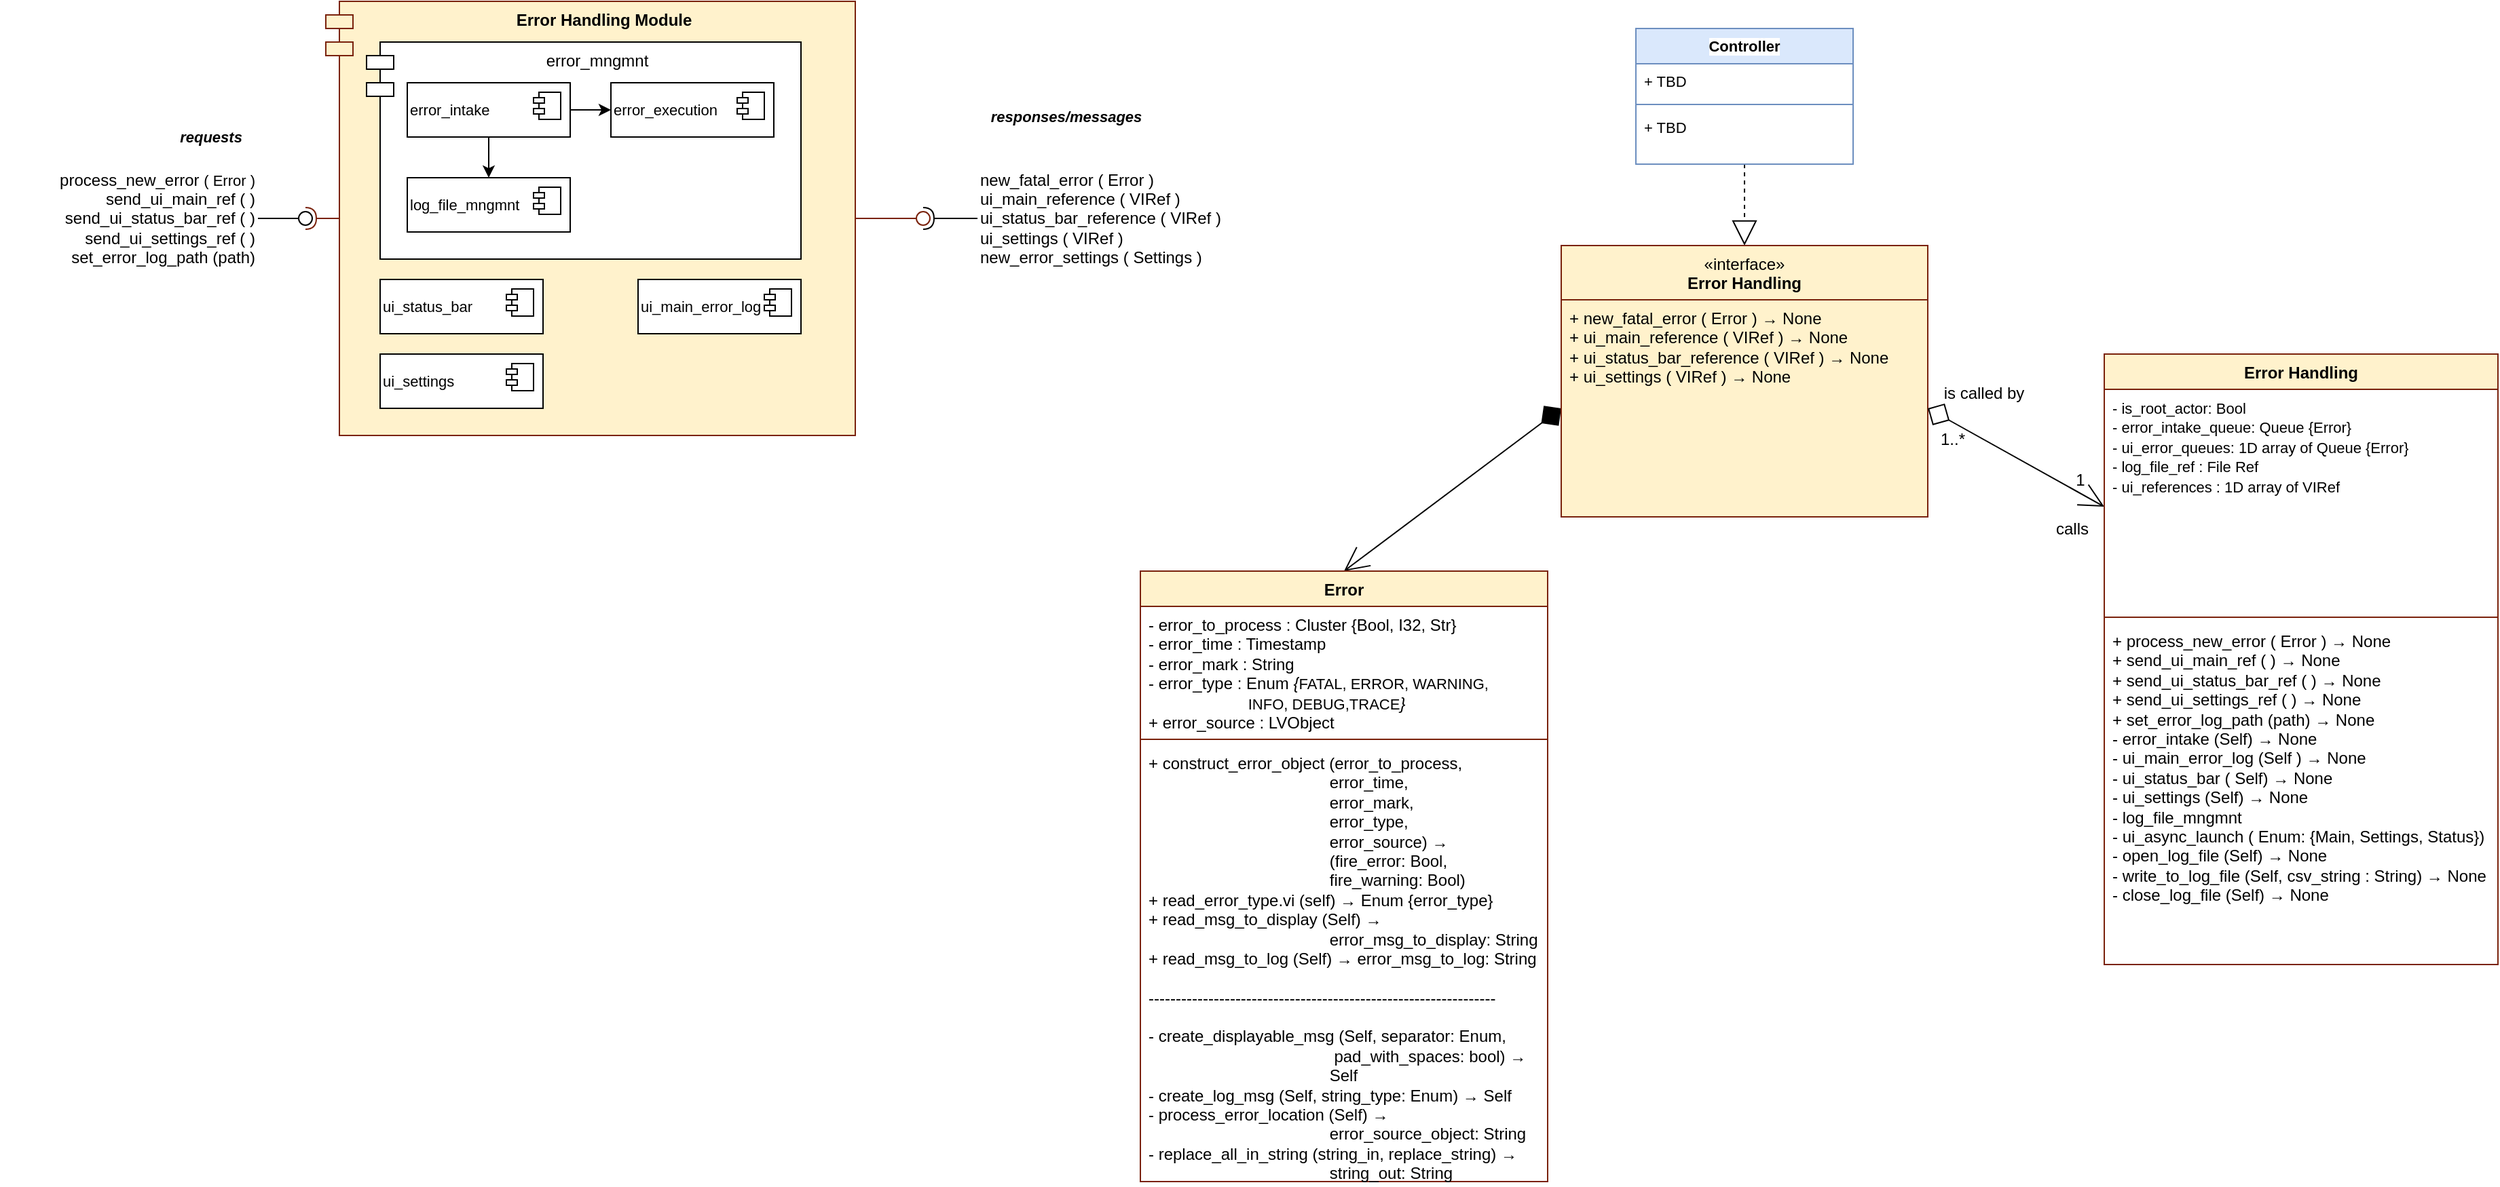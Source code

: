 <mxfile version="26.0.3">
  <diagram name="Page-1" id="v6uyenpPt0AhzXrct-F_">
    <mxGraphModel dx="1718" dy="580" grid="1" gridSize="10" guides="1" tooltips="1" connect="1" arrows="1" fold="1" page="1" pageScale="1" pageWidth="827" pageHeight="1169" math="0" shadow="0">
      <root>
        <mxCell id="0" />
        <mxCell id="1" parent="0" />
        <mxCell id="4-AjSyIpDvZ882Wc-98p-6" style="rounded=0;orthogonalLoop=1;jettySize=auto;html=1;exitX=0.5;exitY=0;exitDx=0;exitDy=0;entryX=0;entryY=0.5;entryDx=0;entryDy=0;endArrow=diamond;endFill=1;endSize=16;startArrow=open;startFill=0;startSize=16;" parent="1" source="4-AjSyIpDvZ882Wc-98p-1" target="4-AjSyIpDvZ882Wc-98p-10" edge="1">
          <mxGeometry relative="1" as="geometry">
            <mxPoint x="254" y="270" as="targetPoint" />
          </mxGeometry>
        </mxCell>
        <mxCell id="4-AjSyIpDvZ882Wc-98p-1" value="Error" style="swimlane;fontStyle=1;align=center;verticalAlign=top;childLayout=stackLayout;horizontal=1;startSize=26;horizontalStack=0;resizeParent=1;resizeParentMax=0;resizeLast=0;collapsible=1;marginBottom=0;whiteSpace=wrap;html=1;fillColor=#FFF2CC;strokeColor=#7A220C;" parent="1" vertex="1">
          <mxGeometry x="40" y="440" width="300" height="450" as="geometry" />
        </mxCell>
        <mxCell id="4-AjSyIpDvZ882Wc-98p-2" value="- error_to_process : Cluster {Bool, I32, Str}&lt;div&gt;- error_time : Timestamp&lt;/div&gt;&lt;div&gt;- error_mark : String&lt;/div&gt;&lt;div&gt;- error_type : Enum &lt;i&gt;{&lt;/i&gt;&lt;span style=&quot;font-size: 11px; text-wrap-mode: nowrap; background-color: rgb(255, 255, 255);&quot;&gt;FATAL, ERROR, WARNING,&amp;nbsp;&lt;/span&gt;&lt;/div&gt;&lt;div&gt;&lt;span style=&quot;font-size: 11px; text-wrap-mode: nowrap; background-color: rgb(255, 255, 255);&quot;&gt;&lt;span style=&quot;white-space: pre;&quot;&gt;&#x9;&lt;/span&gt;&lt;span style=&quot;white-space: pre;&quot;&gt;&#x9;&lt;/span&gt;&lt;span style=&quot;white-space: pre;&quot;&gt;&#x9;&lt;/span&gt;INFO, DEBUG,TRACE&lt;/span&gt;&lt;i&gt;}&lt;/i&gt;&lt;/div&gt;&lt;div&gt;+ error_source : LVObject&lt;/div&gt;" style="text;strokeColor=none;fillColor=none;align=left;verticalAlign=top;spacingLeft=4;spacingRight=4;overflow=hidden;rotatable=0;points=[[0,0.5],[1,0.5]];portConstraint=eastwest;whiteSpace=wrap;html=1;" parent="4-AjSyIpDvZ882Wc-98p-1" vertex="1">
          <mxGeometry y="26" width="300" height="94" as="geometry" />
        </mxCell>
        <mxCell id="4-AjSyIpDvZ882Wc-98p-3" value="" style="line;strokeWidth=1;fillColor=none;align=left;verticalAlign=middle;spacingTop=-1;spacingLeft=3;spacingRight=3;rotatable=0;labelPosition=right;points=[];portConstraint=eastwest;strokeColor=inherit;" parent="4-AjSyIpDvZ882Wc-98p-1" vertex="1">
          <mxGeometry y="120" width="300" height="8" as="geometry" />
        </mxCell>
        <mxCell id="4-AjSyIpDvZ882Wc-98p-4" value="&lt;div&gt;&lt;span style=&quot;background-color: initial;&quot;&gt;+ construct_error_object (error_to_process,&amp;nbsp;&lt;/span&gt;&lt;/div&gt;&lt;div&gt;&lt;span style=&quot;white-space: pre;&quot;&gt;&#x9;&lt;/span&gt;&lt;span style=&quot;white-space: pre;&quot;&gt;&#x9;&lt;/span&gt;&lt;span style=&quot;white-space: pre;&quot;&gt;&#x9;&lt;/span&gt;&lt;span style=&quot;white-space: pre;&quot;&gt;&#x9;&lt;/span&gt;&lt;span style=&quot;white-space: pre;&quot;&gt;&#x9;&lt;/span&gt;error_time,&lt;br&gt;&lt;/div&gt;&lt;div&gt;&lt;span style=&quot;white-space: pre;&quot;&gt;&#x9;&lt;/span&gt;&lt;span style=&quot;white-space: pre;&quot;&gt;&#x9;&lt;/span&gt;&lt;span style=&quot;white-space: pre;&quot;&gt;&#x9;&lt;/span&gt;&lt;span style=&quot;white-space: pre;&quot;&gt;&#x9;&lt;/span&gt;&lt;span style=&quot;white-space: pre;&quot;&gt;&#x9;&lt;/span&gt;error_mark,&lt;br&gt;&lt;/div&gt;&lt;div&gt;&lt;span style=&quot;white-space: pre;&quot;&gt;&#x9;&lt;/span&gt;&lt;span style=&quot;white-space: pre;&quot;&gt;&#x9;&lt;/span&gt;&lt;span style=&quot;white-space: pre;&quot;&gt;&#x9;&lt;/span&gt;&lt;span style=&quot;white-space: pre;&quot;&gt;&#x9;&lt;/span&gt;&lt;span style=&quot;white-space: pre;&quot;&gt;&#x9;&lt;/span&gt;error_type,&lt;br&gt;&lt;/div&gt;&lt;div&gt;&lt;span style=&quot;white-space: pre;&quot;&gt;&#x9;&lt;/span&gt;&lt;span style=&quot;white-space: pre;&quot;&gt;&#x9;&lt;/span&gt;&lt;span style=&quot;white-space: pre;&quot;&gt;&#x9;&lt;/span&gt;&lt;span style=&quot;white-space: pre;&quot;&gt;&#x9;&lt;/span&gt;&lt;span style=&quot;white-space: pre;&quot;&gt;&#x9;&lt;/span&gt;error_source)&amp;nbsp;&lt;span style=&quot;background-color: initial;&quot;&gt;→&lt;/span&gt;&lt;/div&gt;&lt;div&gt;&lt;span style=&quot;white-space: pre;&quot;&gt;&#x9;&lt;/span&gt;&lt;span style=&quot;white-space: pre;&quot;&gt;&#x9;&lt;/span&gt;&lt;span style=&quot;white-space: pre;&quot;&gt;&#x9;&lt;/span&gt;&lt;span style=&quot;white-space: pre;&quot;&gt;&#x9;&lt;/span&gt;&lt;span style=&quot;white-space: pre;&quot;&gt;&#x9;&lt;/span&gt;(fire_error: Bool,&lt;/div&gt;&lt;div&gt;&lt;span style=&quot;white-space: pre;&quot;&gt;&#x9;&lt;/span&gt;&lt;span style=&quot;white-space: pre;&quot;&gt;&#x9;&lt;/span&gt;&lt;span style=&quot;white-space: pre;&quot;&gt;&#x9;&lt;/span&gt;&lt;span style=&quot;white-space: pre;&quot;&gt;&#x9;&lt;/span&gt;&lt;span style=&quot;white-space: pre;&quot;&gt;&#x9;&lt;/span&gt;fire_warning: Bool)&lt;/div&gt;&lt;div&gt;+ read_error_type.vi (self) → Enum&amp;nbsp;{error_type}&lt;/div&gt;&lt;div&gt;+&amp;nbsp;read_msg_to_display (Self) →&lt;/div&gt;&lt;div&gt;&lt;span style=&quot;white-space: pre;&quot;&gt;&#x9;&lt;/span&gt;&lt;span style=&quot;white-space: pre;&quot;&gt;&#x9;&lt;/span&gt;&lt;span style=&quot;white-space: pre;&quot;&gt;&#x9;&lt;/span&gt;&lt;span style=&quot;white-space: pre;&quot;&gt;&#x9;&lt;/span&gt;&lt;span style=&quot;white-space: pre;&quot;&gt;&#x9;&lt;/span&gt;error_msg_to_display: String&lt;/div&gt;&lt;div&gt;+ read_msg_to_log (Self) → error_msg_to_log: String&lt;/div&gt;&lt;div&gt;&lt;br&gt;&lt;/div&gt;&lt;div&gt;----------------------------------------------------------------&lt;/div&gt;&lt;div&gt;&lt;br&gt;&lt;/div&gt;&lt;div&gt;-&amp;nbsp;create_displayable_msg (Self, separator: Enum,&lt;/div&gt;&lt;div&gt;&lt;span style=&quot;white-space: pre;&quot;&gt;&#x9;&lt;/span&gt;&lt;span style=&quot;white-space: pre;&quot;&gt;&#x9;&lt;/span&gt;&lt;span style=&quot;white-space: pre;&quot;&gt;&#x9;&lt;/span&gt;&lt;span style=&quot;white-space: pre;&quot;&gt;&#x9;&lt;/span&gt;&lt;span style=&quot;white-space: pre;&quot;&gt;&#x9;&lt;/span&gt;&amp;nbsp;pad_with_spaces: bool)&amp;nbsp;&lt;span style=&quot;background-color: initial;&quot;&gt;→&lt;/span&gt;&lt;/div&gt;&lt;div&gt;&lt;span style=&quot;background-color: initial;&quot;&gt;&lt;span style=&quot;white-space: pre;&quot;&gt;&#x9;&lt;/span&gt;&lt;span style=&quot;white-space: pre;&quot;&gt;&#x9;&lt;/span&gt;&lt;span style=&quot;white-space: pre;&quot;&gt;&#x9;&lt;/span&gt;&lt;span style=&quot;white-space: pre;&quot;&gt;&#x9;&lt;/span&gt;&lt;span style=&quot;white-space: pre;&quot;&gt;&#x9;&lt;/span&gt;Self&lt;/span&gt;&lt;/div&gt;&lt;div&gt;-&amp;nbsp;create_log_msg (Self, string_type: Enum) → Self&lt;/div&gt;&lt;div&gt;- process_error_location (Self) →&lt;/div&gt;&lt;div&gt;&lt;span style=&quot;white-space: pre;&quot;&gt;&#x9;&lt;/span&gt;&lt;span style=&quot;white-space: pre;&quot;&gt;&#x9;&lt;/span&gt;&lt;span style=&quot;white-space: pre;&quot;&gt;&#x9;&lt;/span&gt;&lt;span style=&quot;white-space: pre;&quot;&gt;&#x9;&lt;/span&gt;&lt;span style=&quot;white-space: pre;&quot;&gt;&#x9;&lt;/span&gt;error_source_object: String&lt;/div&gt;&lt;div&gt;- replace_all_in_string (string_in, replace_string)&amp;nbsp;&lt;span style=&quot;background-color: initial;&quot;&gt;→&lt;/span&gt;&lt;/div&gt;&lt;div&gt;&lt;span style=&quot;background-color: initial;&quot;&gt;&lt;span style=&quot;white-space: pre;&quot;&gt;&#x9;&lt;/span&gt;&lt;span style=&quot;white-space: pre;&quot;&gt;&#x9;&lt;/span&gt;&lt;span style=&quot;white-space: pre;&quot;&gt;&#x9;&lt;/span&gt;&lt;span style=&quot;white-space: pre;&quot;&gt;&#x9;&lt;/span&gt;&lt;span style=&quot;white-space: pre;&quot;&gt;&#x9;&lt;/span&gt;string_out: String&lt;/span&gt;&lt;/div&gt;&lt;div&gt;&lt;br&gt;&lt;/div&gt;&lt;div&gt;&lt;br&gt;&lt;/div&gt;" style="text;strokeColor=none;fillColor=none;align=left;verticalAlign=top;spacingLeft=4;spacingRight=4;overflow=hidden;rotatable=0;points=[[0,0.5],[1,0.5]];portConstraint=eastwest;whiteSpace=wrap;html=1;" parent="4-AjSyIpDvZ882Wc-98p-1" vertex="1">
          <mxGeometry y="128" width="300" height="322" as="geometry" />
        </mxCell>
        <mxCell id="4-AjSyIpDvZ882Wc-98p-85" style="edgeStyle=none;shape=connector;rounded=0;orthogonalLoop=1;jettySize=auto;html=1;strokeColor=default;align=center;verticalAlign=middle;fontFamily=Helvetica;fontSize=11;fontColor=default;labelBackgroundColor=default;endArrow=block;endFill=0;endSize=16;entryX=0.5;entryY=0;entryDx=0;entryDy=0;dashed=1;exitX=0.5;exitY=1;exitDx=0;exitDy=0;" parent="1" source="4-AjSyIpDvZ882Wc-98p-81" target="4-AjSyIpDvZ882Wc-98p-7" edge="1">
          <mxGeometry relative="1" as="geometry">
            <mxPoint x="250" y="60" as="targetPoint" />
          </mxGeometry>
        </mxCell>
        <mxCell id="4-AjSyIpDvZ882Wc-98p-7" value="&lt;span style=&quot;font-weight: 400;&quot;&gt;«interface»&lt;/span&gt;&lt;br style=&quot;font-weight: 400;&quot;&gt;&lt;b&gt;Error Handling&lt;/b&gt;" style="swimlane;fontStyle=1;align=center;verticalAlign=top;childLayout=stackLayout;horizontal=1;startSize=40;horizontalStack=0;resizeParent=1;resizeParentMax=0;resizeLast=0;collapsible=1;marginBottom=0;whiteSpace=wrap;html=1;strokeColor=#7A220C;fillColor=#fff2cc;" parent="1" vertex="1">
          <mxGeometry x="350" y="200" width="270" height="200" as="geometry" />
        </mxCell>
        <mxCell id="4-AjSyIpDvZ882Wc-98p-10" value="+ new_fatal_error ( Error ) → None&lt;div&gt;+ ui_main_reference ( VIRef ) → None&lt;/div&gt;&lt;div&gt;+ ui_status_bar_reference&lt;span style=&quot;background-color: initial;&quot;&gt;&amp;nbsp;&lt;/span&gt;&lt;span style=&quot;background-color: initial;&quot;&gt;( VIRef ) → None&lt;/span&gt;&lt;/div&gt;&lt;div&gt;+&amp;nbsp;&lt;span style=&quot;background-color: initial;&quot;&gt;ui_settings&lt;/span&gt;&lt;span style=&quot;background-color: initial;&quot;&gt;&amp;nbsp;&lt;/span&gt;&lt;span style=&quot;background-color: initial;&quot;&gt;( VIRef ) → None&lt;/span&gt;&lt;/div&gt;" style="text;strokeColor=#7A220C;fillColor=#fff2cc;align=left;verticalAlign=top;spacingLeft=4;spacingRight=4;overflow=hidden;rotatable=0;points=[[0,0.5],[1,0.5]];portConstraint=eastwest;whiteSpace=wrap;html=1;" parent="4-AjSyIpDvZ882Wc-98p-7" vertex="1">
          <mxGeometry y="40" width="270" height="160" as="geometry" />
        </mxCell>
        <mxCell id="4-AjSyIpDvZ882Wc-98p-43" style="edgeStyle=none;shape=connector;rounded=0;orthogonalLoop=1;jettySize=auto;html=1;entryX=1;entryY=0.5;entryDx=0;entryDy=0;strokeColor=default;align=center;verticalAlign=middle;fontFamily=Helvetica;fontSize=11;fontColor=default;labelBackgroundColor=default;endArrow=diamond;endFill=0;exitX=0;exitY=0.25;exitDx=0;exitDy=0;endSize=16;startArrow=open;startFill=0;startSize=16;" parent="1" source="4-AjSyIpDvZ882Wc-98p-87" target="4-AjSyIpDvZ882Wc-98p-10" edge="1">
          <mxGeometry relative="1" as="geometry">
            <mxPoint x="600" y="333" as="sourcePoint" />
          </mxGeometry>
        </mxCell>
        <mxCell id="4-AjSyIpDvZ882Wc-98p-92" value="is called by" style="edgeLabel;html=1;align=center;verticalAlign=middle;resizable=0;points=[];strokeColor=#7A220C;spacingLeft=4;spacingRight=4;fontFamily=Helvetica;fontSize=12;fontColor=default;fillColor=#fff2cc;gradientColor=none;labelBackgroundColor=none;" parent="4-AjSyIpDvZ882Wc-98p-43" vertex="1" connectable="0">
          <mxGeometry x="0.833" y="-2" relative="1" as="geometry">
            <mxPoint x="29" y="-16" as="offset" />
          </mxGeometry>
        </mxCell>
        <mxCell id="4-AjSyIpDvZ882Wc-98p-93" value="1" style="edgeLabel;html=1;align=center;verticalAlign=middle;resizable=0;points=[];strokeColor=#7A220C;spacingLeft=4;spacingRight=4;fontFamily=Helvetica;fontSize=12;fontColor=default;fillColor=#fff2cc;gradientColor=none;labelBackgroundColor=none;" parent="4-AjSyIpDvZ882Wc-98p-43" vertex="1" connectable="0">
          <mxGeometry x="-0.878" y="1" relative="1" as="geometry">
            <mxPoint x="-10" y="-16" as="offset" />
          </mxGeometry>
        </mxCell>
        <mxCell id="4-AjSyIpDvZ882Wc-98p-94" value="calls" style="edgeLabel;html=1;align=center;verticalAlign=middle;resizable=0;points=[];strokeColor=#7A220C;spacingLeft=4;spacingRight=4;fontFamily=Helvetica;fontSize=12;fontColor=default;fillColor=#fff2cc;gradientColor=none;labelBackgroundColor=none;" parent="4-AjSyIpDvZ882Wc-98p-43" vertex="1" connectable="0">
          <mxGeometry x="-0.918" y="2" relative="1" as="geometry">
            <mxPoint x="-18" y="17" as="offset" />
          </mxGeometry>
        </mxCell>
        <mxCell id="4-AjSyIpDvZ882Wc-98p-95" value="1..*" style="edgeLabel;html=1;align=center;verticalAlign=middle;resizable=0;points=[];strokeColor=#7A220C;spacingLeft=4;spacingRight=4;fontFamily=Helvetica;fontSize=12;fontColor=default;fillColor=#fff2cc;gradientColor=none;labelBackgroundColor=none;" parent="4-AjSyIpDvZ882Wc-98p-43" vertex="1" connectable="0">
          <mxGeometry x="0.836" y="3" relative="1" as="geometry">
            <mxPoint x="8" y="14" as="offset" />
          </mxGeometry>
        </mxCell>
        <mxCell id="4-AjSyIpDvZ882Wc-98p-81" value="Controller" style="swimlane;fontStyle=1;align=center;verticalAlign=top;childLayout=stackLayout;horizontal=1;startSize=26;horizontalStack=0;resizeParent=1;resizeParentMax=0;resizeLast=0;collapsible=1;marginBottom=0;whiteSpace=wrap;html=1;fontFamily=Helvetica;fontSize=11;labelBackgroundColor=default;fillColor=#dae8fc;strokeColor=#6c8ebf;" parent="1" vertex="1">
          <mxGeometry x="405" y="40" width="160" height="100" as="geometry">
            <mxRectangle x="405" y="40" width="90" height="30" as="alternateBounds" />
          </mxGeometry>
        </mxCell>
        <mxCell id="4-AjSyIpDvZ882Wc-98p-82" value="+ TBD" style="text;strokeColor=none;fillColor=none;align=left;verticalAlign=top;spacingLeft=4;spacingRight=4;overflow=hidden;rotatable=0;points=[[0,0.5],[1,0.5]];portConstraint=eastwest;whiteSpace=wrap;html=1;fontFamily=Helvetica;fontSize=11;fontColor=default;labelBackgroundColor=default;" parent="4-AjSyIpDvZ882Wc-98p-81" vertex="1">
          <mxGeometry y="26" width="160" height="26" as="geometry" />
        </mxCell>
        <mxCell id="4-AjSyIpDvZ882Wc-98p-83" value="" style="line;strokeWidth=1;fillColor=none;align=left;verticalAlign=middle;spacingTop=-1;spacingLeft=3;spacingRight=3;rotatable=0;labelPosition=right;points=[];portConstraint=eastwest;strokeColor=inherit;fontFamily=Helvetica;fontSize=11;fontColor=default;labelBackgroundColor=default;" parent="4-AjSyIpDvZ882Wc-98p-81" vertex="1">
          <mxGeometry y="52" width="160" height="8" as="geometry" />
        </mxCell>
        <mxCell id="4-AjSyIpDvZ882Wc-98p-84" value="+ TBD" style="text;strokeColor=none;fillColor=none;align=left;verticalAlign=top;spacingLeft=4;spacingRight=4;overflow=hidden;rotatable=0;points=[[0,0.5],[1,0.5]];portConstraint=eastwest;whiteSpace=wrap;html=1;fontFamily=Helvetica;fontSize=11;fontColor=default;labelBackgroundColor=default;" parent="4-AjSyIpDvZ882Wc-98p-81" vertex="1">
          <mxGeometry y="60" width="160" height="40" as="geometry" />
        </mxCell>
        <mxCell id="4-AjSyIpDvZ882Wc-98p-87" value="&lt;b&gt;Error Handling&lt;/b&gt;" style="swimlane;fontStyle=1;align=center;verticalAlign=top;childLayout=stackLayout;horizontal=1;startSize=26;horizontalStack=0;resizeParent=1;resizeParentMax=0;resizeLast=0;collapsible=1;marginBottom=0;whiteSpace=wrap;html=1;strokeColor=#7A220C;spacingLeft=4;spacingRight=4;fontFamily=Helvetica;fontSize=12;fontColor=default;fillColor=#fff2cc;gradientColor=none;" parent="1" vertex="1">
          <mxGeometry x="750" y="280" width="290" height="450" as="geometry" />
        </mxCell>
        <mxCell id="4-AjSyIpDvZ882Wc-98p-88" value="&lt;span style=&quot;font-size: 11px;&quot;&gt;- is_root_actor: Bool&lt;/span&gt;&lt;div&gt;&lt;span style=&quot;font-size: 11px;&quot;&gt;- error_intake_queue: Queue {Error}&lt;/span&gt;&lt;/div&gt;&lt;div&gt;&lt;span style=&quot;font-size: 11px;&quot;&gt;- ui_error_queues: 1D array of Queue {Error}&lt;/span&gt;&lt;/div&gt;&lt;div&gt;&lt;span style=&quot;font-size: 11px;&quot;&gt;- log_file_ref : File Ref&lt;/span&gt;&lt;/div&gt;&lt;div&gt;&lt;span style=&quot;font-size: 11px;&quot;&gt;- ui_references : 1D array of VIRef&lt;/span&gt;&lt;/div&gt;" style="text;strokeColor=none;fillColor=none;align=left;verticalAlign=top;spacingLeft=4;spacingRight=4;overflow=hidden;rotatable=0;points=[[0,0.5],[1,0.5]];portConstraint=eastwest;whiteSpace=wrap;html=1;fontFamily=Helvetica;fontSize=12;fontColor=default;" parent="4-AjSyIpDvZ882Wc-98p-87" vertex="1">
          <mxGeometry y="26" width="290" height="164" as="geometry" />
        </mxCell>
        <mxCell id="4-AjSyIpDvZ882Wc-98p-89" value="" style="line;strokeWidth=1;fillColor=none;align=left;verticalAlign=middle;spacingTop=-1;spacingLeft=3;spacingRight=3;rotatable=0;labelPosition=right;points=[];portConstraint=eastwest;strokeColor=inherit;fontFamily=Helvetica;fontSize=12;fontColor=default;" parent="4-AjSyIpDvZ882Wc-98p-87" vertex="1">
          <mxGeometry y="190" width="290" height="8" as="geometry" />
        </mxCell>
        <mxCell id="4-AjSyIpDvZ882Wc-98p-90" value="+ process_new_error ( Error ) → None&lt;div&gt;+ send_ui_main_ref ( )&lt;span style=&quot;background-color: initial;&quot;&gt;&amp;nbsp;&lt;/span&gt;&lt;span style=&quot;background-color: initial;&quot;&gt;→ None&lt;/span&gt;&lt;/div&gt;&lt;div&gt;+ send_ui_status_bar_ref&amp;nbsp;( )&amp;nbsp;→ None&lt;br&gt;&lt;div&gt;+ send_ui_settings_ref&lt;span style=&quot;background-color: initial;&quot;&gt;&amp;nbsp;&lt;/span&gt;&lt;span style=&quot;background-color: initial;&quot;&gt;( )&lt;/span&gt;&lt;span style=&quot;background-color: initial;&quot;&gt;&amp;nbsp;&lt;/span&gt;&lt;span style=&quot;background-color: initial;&quot;&gt;→ None&lt;/span&gt;&lt;/div&gt;&lt;div&gt;&lt;span style=&quot;background-color: initial;&quot;&gt;+ set_error_log_path (path) → None&lt;/span&gt;&lt;/div&gt;&lt;div&gt;&lt;span style=&quot;background-color: initial;&quot;&gt;- error_intake (Self) → None&lt;/span&gt;&lt;/div&gt;&lt;div&gt;- ui_main_error_log&lt;span style=&quot;background-color: initial;&quot;&gt;&amp;nbsp;&lt;/span&gt;&lt;span style=&quot;background-color: initial;&quot;&gt;(&lt;/span&gt;&lt;span style=&quot;background-color: initial;&quot;&gt;Self&lt;/span&gt;&lt;span style=&quot;background-color: initial;&quot;&gt;&amp;nbsp;)&lt;/span&gt;&lt;span style=&quot;background-color: initial;&quot;&gt;&amp;nbsp;&lt;/span&gt;&lt;span style=&quot;background-color: initial;&quot;&gt;→ None&lt;/span&gt;&lt;/div&gt;&lt;div&gt;- ui_status_bar&lt;span style=&quot;background-color: initial;&quot;&gt;&amp;nbsp;&lt;/span&gt;&lt;span style=&quot;background-color: initial;&quot;&gt;(&amp;nbsp;&lt;/span&gt;&lt;span style=&quot;background-color: initial;&quot;&gt;Self&lt;/span&gt;&lt;span style=&quot;background-color: initial;&quot;&gt;)&lt;/span&gt;&lt;span style=&quot;background-color: initial;&quot;&gt;&amp;nbsp;&lt;/span&gt;&lt;span style=&quot;background-color: initial;&quot;&gt;→ None&lt;/span&gt;&lt;/div&gt;&lt;div&gt;&lt;span style=&quot;background-color: initial;&quot;&gt;- ui_settings&lt;/span&gt;&lt;span style=&quot;background-color: initial;&quot;&gt;&amp;nbsp;&lt;/span&gt;&lt;span style=&quot;background-color: initial;&quot;&gt;(&lt;/span&gt;&lt;span style=&quot;background-color: initial;&quot;&gt;Self&lt;/span&gt;&lt;span style=&quot;background-color: initial;&quot;&gt;)&lt;/span&gt;&lt;span style=&quot;background-color: initial;&quot;&gt;&amp;nbsp;&lt;/span&gt;&lt;span style=&quot;background-color: initial;&quot;&gt;→ None&lt;/span&gt;&lt;/div&gt;&lt;div&gt;- log_file_mngmnt&lt;/div&gt;&lt;/div&gt;&lt;div&gt;- ui_async_launch ( Enum: {Main, Settings, Status})&lt;/div&gt;&lt;div&gt;- open_log_file (Self) → None&lt;/div&gt;&lt;div&gt;- write_to_log_file (Self, csv_string : String) → None&lt;/div&gt;&lt;div&gt;- close_log_file (Self) → None&lt;br&gt;&lt;/div&gt;" style="text;strokeColor=none;fillColor=none;align=left;verticalAlign=top;spacingLeft=4;spacingRight=4;overflow=hidden;rotatable=0;points=[[0,0.5],[1,0.5]];portConstraint=eastwest;whiteSpace=wrap;html=1;fontFamily=Helvetica;fontSize=12;fontColor=default;" parent="4-AjSyIpDvZ882Wc-98p-87" vertex="1">
          <mxGeometry y="198" width="290" height="252" as="geometry" />
        </mxCell>
        <mxCell id="OTXjXZgWHcr9sIk7zCdE-17" value="" style="group" parent="1" vertex="1" connectable="0">
          <mxGeometry x="-800" y="20" width="910" height="320" as="geometry" />
        </mxCell>
        <mxCell id="4-AjSyIpDvZ882Wc-98p-16" value="&lt;b style=&quot;font-size: 12px;&quot;&gt;Error Handling Module&lt;/b&gt;" style="shape=module;align=left;spacingLeft=20;align=center;verticalAlign=top;whiteSpace=wrap;html=1;fontFamily=Helvetica;fontSize=11;labelBackgroundColor=none;fillColor=#fff2cc;strokeColor=#7A220C;" parent="OTXjXZgWHcr9sIk7zCdE-17" vertex="1">
          <mxGeometry x="240" width="390" height="320" as="geometry" />
        </mxCell>
        <mxCell id="4-AjSyIpDvZ882Wc-98p-17" value="" style="rounded=0;orthogonalLoop=1;jettySize=auto;html=1;endArrow=halfCircle;endFill=0;endSize=6;strokeWidth=1;sketch=0;strokeColor=#7A220C;align=center;verticalAlign=middle;fontFamily=Helvetica;fontSize=11;fontColor=default;labelBackgroundColor=default;exitX=0;exitY=0.5;exitDx=10;exitDy=0;exitPerimeter=0;fillColor=#fff2cc;" parent="OTXjXZgWHcr9sIk7zCdE-17" source="4-AjSyIpDvZ882Wc-98p-16" target="4-AjSyIpDvZ882Wc-98p-19" edge="1">
          <mxGeometry relative="1" as="geometry">
            <mxPoint x="350" y="140" as="sourcePoint" />
          </mxGeometry>
        </mxCell>
        <mxCell id="4-AjSyIpDvZ882Wc-98p-18" value="" style="rounded=0;orthogonalLoop=1;jettySize=auto;html=1;endArrow=oval;endFill=0;sketch=0;sourcePerimeterSpacing=0;targetPerimeterSpacing=0;endSize=10;strokeColor=default;align=center;verticalAlign=middle;fontFamily=Helvetica;fontSize=11;fontColor=default;labelBackgroundColor=default;entryX=0.7;entryY=0.633;entryDx=0;entryDy=0;entryPerimeter=0;exitX=1;exitY=0.5;exitDx=0;exitDy=0;" parent="OTXjXZgWHcr9sIk7zCdE-17" source="4-AjSyIpDvZ882Wc-98p-42" target="4-AjSyIpDvZ882Wc-98p-19" edge="1">
          <mxGeometry relative="1" as="geometry">
            <mxPoint x="185" y="155" as="sourcePoint" />
          </mxGeometry>
        </mxCell>
        <mxCell id="4-AjSyIpDvZ882Wc-98p-19" value="" style="ellipse;whiteSpace=wrap;html=1;align=center;aspect=fixed;fillColor=none;strokeColor=none;resizable=0;perimeter=centerPerimeter;rotatable=0;allowArrows=0;points=[];outlineConnect=1;fontFamily=Helvetica;fontSize=11;fontColor=default;labelBackgroundColor=default;" parent="OTXjXZgWHcr9sIk7zCdE-17" vertex="1">
          <mxGeometry x="220" y="155" width="10" height="10" as="geometry" />
        </mxCell>
        <mxCell id="4-AjSyIpDvZ882Wc-98p-27" value="ui_main_error_log" style="html=1;dropTarget=0;whiteSpace=wrap;fontFamily=Helvetica;fontSize=11;fontColor=default;labelBackgroundColor=default;align=left;" parent="OTXjXZgWHcr9sIk7zCdE-17" vertex="1">
          <mxGeometry x="470" y="205" width="120" height="40" as="geometry" />
        </mxCell>
        <mxCell id="4-AjSyIpDvZ882Wc-98p-28" value="" style="shape=module;jettyWidth=8;jettyHeight=4;fontFamily=Helvetica;fontSize=11;fontColor=default;labelBackgroundColor=default;" parent="4-AjSyIpDvZ882Wc-98p-27" vertex="1">
          <mxGeometry x="1" width="20" height="20" relative="1" as="geometry">
            <mxPoint x="-27" y="7" as="offset" />
          </mxGeometry>
        </mxCell>
        <mxCell id="4-AjSyIpDvZ882Wc-98p-29" value="&lt;span style=&quot;text-align: center;&quot;&gt;ui_status_bar&lt;/span&gt;" style="html=1;dropTarget=0;whiteSpace=wrap;fontFamily=Helvetica;fontSize=11;fontColor=default;labelBackgroundColor=default;align=left;" parent="OTXjXZgWHcr9sIk7zCdE-17" vertex="1">
          <mxGeometry x="280" y="205" width="120" height="40" as="geometry" />
        </mxCell>
        <mxCell id="4-AjSyIpDvZ882Wc-98p-30" value="" style="shape=module;jettyWidth=8;jettyHeight=4;fontFamily=Helvetica;fontSize=11;fontColor=default;labelBackgroundColor=default;" parent="4-AjSyIpDvZ882Wc-98p-29" vertex="1">
          <mxGeometry x="1" width="20" height="20" relative="1" as="geometry">
            <mxPoint x="-27" y="7" as="offset" />
          </mxGeometry>
        </mxCell>
        <mxCell id="4-AjSyIpDvZ882Wc-98p-35" value="" style="rounded=0;orthogonalLoop=1;jettySize=auto;html=1;endArrow=halfCircle;endFill=0;endSize=6;strokeWidth=1;sketch=0;strokeColor=default;align=center;verticalAlign=middle;fontFamily=Helvetica;fontSize=11;fontColor=default;labelBackgroundColor=default;exitX=0;exitY=0.5;exitDx=0;exitDy=0;" parent="OTXjXZgWHcr9sIk7zCdE-17" source="4-AjSyIpDvZ882Wc-98p-41" edge="1">
          <mxGeometry relative="1" as="geometry">
            <mxPoint x="720" y="140" as="sourcePoint" />
            <mxPoint x="680" y="160" as="targetPoint" />
          </mxGeometry>
        </mxCell>
        <mxCell id="4-AjSyIpDvZ882Wc-98p-36" value="" style="rounded=0;orthogonalLoop=1;jettySize=auto;html=1;endArrow=oval;endFill=0;sketch=0;sourcePerimeterSpacing=0;targetPerimeterSpacing=0;endSize=10;strokeColor=#7A220C;align=center;verticalAlign=middle;fontFamily=Helvetica;fontSize=11;fontColor=default;labelBackgroundColor=default;exitX=1;exitY=0.5;exitDx=0;exitDy=0;fillColor=#fff2cc;" parent="OTXjXZgWHcr9sIk7zCdE-17" source="4-AjSyIpDvZ882Wc-98p-16" edge="1">
          <mxGeometry relative="1" as="geometry">
            <mxPoint x="650" y="135" as="sourcePoint" />
            <mxPoint x="680" y="160" as="targetPoint" />
          </mxGeometry>
        </mxCell>
        <mxCell id="4-AjSyIpDvZ882Wc-98p-67" value="&lt;span style=&quot;text-align: center;&quot;&gt;ui_settings&lt;/span&gt;" style="html=1;dropTarget=0;whiteSpace=wrap;fontFamily=Helvetica;fontSize=11;fontColor=default;labelBackgroundColor=default;align=left;" parent="OTXjXZgWHcr9sIk7zCdE-17" vertex="1">
          <mxGeometry x="280" y="260" width="120" height="40" as="geometry" />
        </mxCell>
        <mxCell id="4-AjSyIpDvZ882Wc-98p-68" value="" style="shape=module;jettyWidth=8;jettyHeight=4;fontFamily=Helvetica;fontSize=11;fontColor=default;labelBackgroundColor=default;" parent="4-AjSyIpDvZ882Wc-98p-67" vertex="1">
          <mxGeometry x="1" width="20" height="20" relative="1" as="geometry">
            <mxPoint x="-27" y="7" as="offset" />
          </mxGeometry>
        </mxCell>
        <mxCell id="OTXjXZgWHcr9sIk7zCdE-14" value="" style="group" parent="OTXjXZgWHcr9sIk7zCdE-17" vertex="1" connectable="0">
          <mxGeometry x="720" y="70" width="190" height="150" as="geometry" />
        </mxCell>
        <mxCell id="4-AjSyIpDvZ882Wc-98p-39" value="&lt;i&gt;responses/messages&lt;/i&gt;" style="text;html=1;align=center;verticalAlign=middle;resizable=0;points=[];autosize=1;strokeColor=none;fillColor=none;fontFamily=Helvetica;fontSize=11;fontColor=default;labelBackgroundColor=default;fontStyle=1" parent="OTXjXZgWHcr9sIk7zCdE-14" vertex="1">
          <mxGeometry width="130" height="30" as="geometry" />
        </mxCell>
        <mxCell id="4-AjSyIpDvZ882Wc-98p-41" value="&lt;span style=&quot;font-size: 12px;&quot;&gt;new_fatal_error ( Error )&lt;/span&gt;&lt;div&gt;&lt;span style=&quot;font-size: 12px;&quot;&gt;ui_main_reference ( VIRef )&lt;/span&gt;&lt;span style=&quot;font-size: 12px;&quot;&gt;&lt;/span&gt;&lt;/div&gt;&lt;div&gt;&lt;span style=&quot;font-size: 12px;&quot;&gt;ui_status_bar_reference&lt;/span&gt;&lt;span style=&quot;font-size: 12px;&quot;&gt;&amp;nbsp;&lt;/span&gt;&lt;span style=&quot;font-size: 12px;&quot;&gt;( VIRef )&lt;/span&gt;&lt;span style=&quot;font-size: 12px;&quot;&gt;&lt;/span&gt;&lt;/div&gt;&lt;div&gt;&lt;span style=&quot;font-size: 12px;&quot;&gt;ui_settings&lt;/span&gt;&lt;span style=&quot;font-size: 12px;&quot;&gt;&amp;nbsp;&lt;/span&gt;&lt;span style=&quot;font-size: 12px;&quot;&gt;( VIRef )&amp;nbsp;&lt;/span&gt;&lt;/div&gt;&lt;div&gt;&lt;span style=&quot;font-size: 12px;&quot;&gt;new_error_settings ( Settings )&lt;/span&gt;&lt;/div&gt;" style="rounded=0;whiteSpace=wrap;html=1;fontFamily=Helvetica;fontSize=11;fontColor=default;labelBackgroundColor=none;strokeColor=none;align=left;fillColor=none;" parent="OTXjXZgWHcr9sIk7zCdE-14" vertex="1">
          <mxGeometry y="30" width="190" height="120" as="geometry" />
        </mxCell>
        <mxCell id="OTXjXZgWHcr9sIk7zCdE-15" value="" style="group" parent="OTXjXZgWHcr9sIk7zCdE-17" vertex="1" connectable="0">
          <mxGeometry x="270" y="30" width="320" height="160" as="geometry" />
        </mxCell>
        <mxCell id="OTXjXZgWHcr9sIk7zCdE-3" value="error_mngmnt" style="shape=module;align=left;spacingLeft=20;align=center;verticalAlign=top;whiteSpace=wrap;html=1;" parent="OTXjXZgWHcr9sIk7zCdE-15" vertex="1">
          <mxGeometry width="320" height="160" as="geometry" />
        </mxCell>
        <mxCell id="OTXjXZgWHcr9sIk7zCdE-1" value="log_file_mngmnt" style="html=1;dropTarget=0;whiteSpace=wrap;fontFamily=Helvetica;fontSize=11;fontColor=default;labelBackgroundColor=default;align=left;" parent="OTXjXZgWHcr9sIk7zCdE-15" vertex="1">
          <mxGeometry x="30" y="100" width="120" height="40" as="geometry" />
        </mxCell>
        <mxCell id="OTXjXZgWHcr9sIk7zCdE-2" value="" style="shape=module;jettyWidth=8;jettyHeight=4;fontFamily=Helvetica;fontSize=11;fontColor=default;labelBackgroundColor=default;" parent="OTXjXZgWHcr9sIk7zCdE-1" vertex="1">
          <mxGeometry x="1" width="20" height="20" relative="1" as="geometry">
            <mxPoint x="-27" y="7" as="offset" />
          </mxGeometry>
        </mxCell>
        <mxCell id="OTXjXZgWHcr9sIk7zCdE-9" style="rounded=0;orthogonalLoop=1;jettySize=auto;html=1;exitX=0.5;exitY=1;exitDx=0;exitDy=0;entryX=0.5;entryY=0;entryDx=0;entryDy=0;" parent="OTXjXZgWHcr9sIk7zCdE-15" source="OTXjXZgWHcr9sIk7zCdE-6" target="OTXjXZgWHcr9sIk7zCdE-1" edge="1">
          <mxGeometry relative="1" as="geometry" />
        </mxCell>
        <mxCell id="OTXjXZgWHcr9sIk7zCdE-12" style="rounded=0;orthogonalLoop=1;jettySize=auto;html=1;exitX=1;exitY=0.5;exitDx=0;exitDy=0;entryX=0;entryY=0.5;entryDx=0;entryDy=0;" parent="OTXjXZgWHcr9sIk7zCdE-15" source="OTXjXZgWHcr9sIk7zCdE-6" target="OTXjXZgWHcr9sIk7zCdE-10" edge="1">
          <mxGeometry relative="1" as="geometry" />
        </mxCell>
        <mxCell id="OTXjXZgWHcr9sIk7zCdE-6" value="error_intake" style="html=1;dropTarget=0;whiteSpace=wrap;fontFamily=Helvetica;fontSize=11;fontColor=default;labelBackgroundColor=default;align=left;" parent="OTXjXZgWHcr9sIk7zCdE-15" vertex="1">
          <mxGeometry x="30" y="30" width="120" height="40" as="geometry" />
        </mxCell>
        <mxCell id="OTXjXZgWHcr9sIk7zCdE-7" value="" style="shape=module;jettyWidth=8;jettyHeight=4;fontFamily=Helvetica;fontSize=11;fontColor=default;labelBackgroundColor=default;" parent="OTXjXZgWHcr9sIk7zCdE-6" vertex="1">
          <mxGeometry x="1" width="20" height="20" relative="1" as="geometry">
            <mxPoint x="-27" y="7" as="offset" />
          </mxGeometry>
        </mxCell>
        <mxCell id="OTXjXZgWHcr9sIk7zCdE-10" value="error_execution" style="html=1;dropTarget=0;whiteSpace=wrap;fontFamily=Helvetica;fontSize=11;fontColor=default;labelBackgroundColor=default;align=left;" parent="OTXjXZgWHcr9sIk7zCdE-15" vertex="1">
          <mxGeometry x="180" y="30" width="120" height="40" as="geometry" />
        </mxCell>
        <mxCell id="OTXjXZgWHcr9sIk7zCdE-11" value="" style="shape=module;jettyWidth=8;jettyHeight=4;fontFamily=Helvetica;fontSize=11;fontColor=default;labelBackgroundColor=default;" parent="OTXjXZgWHcr9sIk7zCdE-10" vertex="1">
          <mxGeometry x="1" width="20" height="20" relative="1" as="geometry">
            <mxPoint x="-27" y="7" as="offset" />
          </mxGeometry>
        </mxCell>
        <mxCell id="OTXjXZgWHcr9sIk7zCdE-16" value="" style="group" parent="OTXjXZgWHcr9sIk7zCdE-17" vertex="1" connectable="0">
          <mxGeometry y="85" width="190" height="120" as="geometry" />
        </mxCell>
        <mxCell id="4-AjSyIpDvZ882Wc-98p-38" value="&lt;i&gt;requests&lt;/i&gt;" style="text;html=1;align=center;verticalAlign=middle;resizable=0;points=[];autosize=1;strokeColor=none;fillColor=none;fontFamily=Helvetica;fontSize=11;fontColor=default;labelBackgroundColor=default;fontStyle=1" parent="OTXjXZgWHcr9sIk7zCdE-16" vertex="1">
          <mxGeometry x="120" width="70" height="30" as="geometry" />
        </mxCell>
        <mxCell id="4-AjSyIpDvZ882Wc-98p-42" value="&lt;span style=&quot;font-size: 12px;&quot;&gt;process_new_error&amp;nbsp;&lt;/span&gt;( Error )&lt;div&gt;&lt;span style=&quot;font-size: 12px;&quot;&gt;send_ui_main_ref ( )&lt;/span&gt;&lt;/div&gt;&lt;div&gt;&lt;span style=&quot;font-size: 12px;&quot;&gt;send_ui_status_bar_ref ( )&lt;/span&gt;&lt;span style=&quot;font-size: 12px;&quot;&gt;&lt;/span&gt;&lt;/div&gt;&lt;div&gt;&lt;span style=&quot;font-size: 12px;&quot;&gt;send_ui_settings_ref ( )&lt;/span&gt;&lt;/div&gt;&lt;div&gt;&lt;span style=&quot;font-size: 12px;&quot;&gt;set_error_log_path (path)&lt;/span&gt;&lt;/div&gt;" style="rounded=0;whiteSpace=wrap;html=1;fontFamily=Helvetica;fontSize=11;fontColor=default;labelBackgroundColor=none;strokeColor=none;align=right;fillColor=none;" parent="OTXjXZgWHcr9sIk7zCdE-16" vertex="1">
          <mxGeometry y="30" width="190" height="90" as="geometry" />
        </mxCell>
      </root>
    </mxGraphModel>
  </diagram>
</mxfile>

